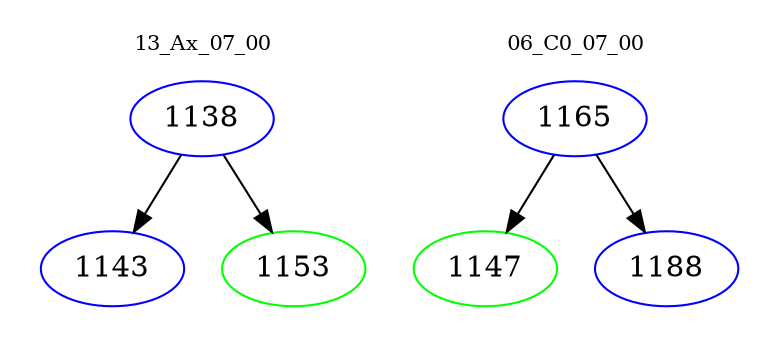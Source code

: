 digraph{
subgraph cluster_0 {
color = white
label = "13_Ax_07_00";
fontsize=10;
T0_1138 [label="1138", color="blue"]
T0_1138 -> T0_1143 [color="black"]
T0_1143 [label="1143", color="blue"]
T0_1138 -> T0_1153 [color="black"]
T0_1153 [label="1153", color="green"]
}
subgraph cluster_1 {
color = white
label = "06_C0_07_00";
fontsize=10;
T1_1165 [label="1165", color="blue"]
T1_1165 -> T1_1147 [color="black"]
T1_1147 [label="1147", color="green"]
T1_1165 -> T1_1188 [color="black"]
T1_1188 [label="1188", color="blue"]
}
}
